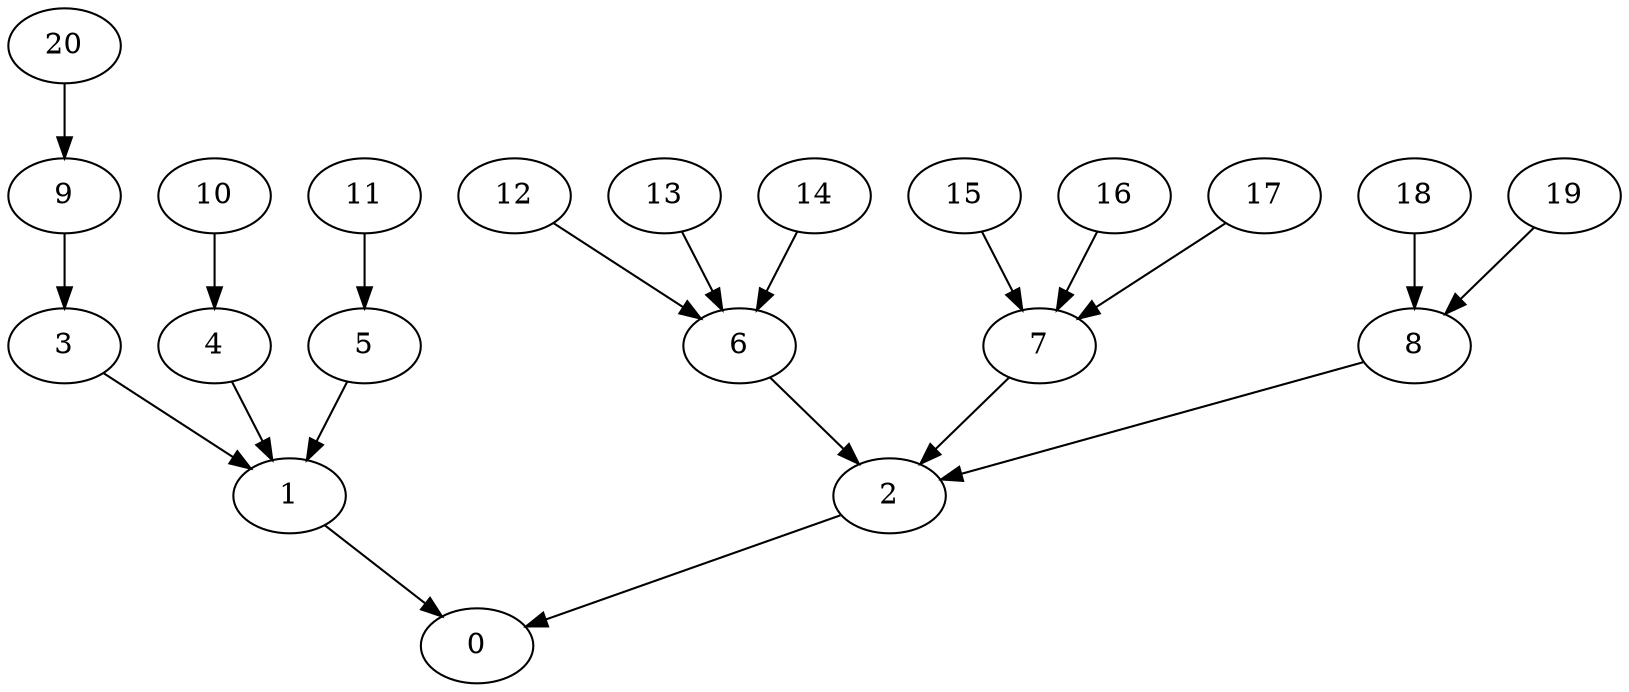 digraph "InTree-Unbalanced-MaxBf-3_Nodes_21_CCR_0.10_WeightType_Random_GB" {
	graph ["Duplicate states"=0,
		GraphType=InTree,
		"Max states in OPEN"=0,
		Modes="120000ms; topo-ordered tasks, ; Pruning: task equivalence, fixed order ready list, ; F-value: ; Optimisation: best schedule length (\
SL) optimisation on equal, ",
		NumberOfTasks=21,
		"Pruned using list schedule length"=1,
		"States removed from OPEN"=0,
		TargetSystem="Homogeneous-4",
		"Time to schedule (ms)"=102,
		"Total idle time"=0,
		"Total schedule length"=314,
		"Total sequential time"=879,
		"Total states created"=2
	];
	0	["Finish time"=314,
		Processor=0,
		"Start time"=254,
		Weight=60];
	1	["Finish time"=254,
		Processor=0,
		"Start time"=187,
		Weight=67];
	1 -> 0	[Weight=5];
	2	["Finish time"=224,
		Processor=1,
		"Start time"=194,
		Weight=30];
	2 -> 0	[Weight=3];
	3	["Finish time"=187,
		Processor=0,
		"Start time"=120,
		Weight=67];
	3 -> 1	[Weight=2];
	4	["Finish time"=156,
		Processor=2,
		"Start time"=134,
		Weight=22];
	4 -> 1	[Weight=8];
	5	["Finish time"=163,
		Processor=3,
		"Start time"=126,
		Weight=37];
	5 -> 1	[Weight=5];
	6	["Finish time"=119,
		Processor=1,
		"Start time"=97,
		Weight=22];
	6 -> 2	[Weight=8];
	7	["Finish time"=185,
		Processor=3,
		"Start time"=163,
		Weight=22];
	7 -> 2	[Weight=6];
	8	["Finish time"=194,
		Processor=1,
		"Start time"=119,
		Weight=75];
	8 -> 2	[Weight=2];
	9	["Finish time"=120,
		Processor=0,
		"Start time"=60,
		Weight=60];
	9 -> 3	[Weight=9];
	10	["Finish time"=134,
		Processor=2,
		"Start time"=59,
		Weight=75];
	10 -> 4	[Weight=2];
	11	["Finish time"=59,
		Processor=2,
		"Start time"=22,
		Weight=37];
	11 -> 5	[Weight=2];
	12	["Finish time"=97,
		Processor=1,
		"Start time"=52,
		Weight=45];
	12 -> 6	[Weight=3];
	13	["Finish time"=59,
		Processor=3,
		"Start time"=37,
		Weight=22];
	13 -> 6	[Weight=2];
	14	["Finish time"=37,
		Processor=3,
		"Start time"=15,
		Weight=22];
	14 -> 6	[Weight=2];
	15	["Finish time"=22,
		Processor=1,
		"Start time"=0,
		Weight=22];
	15 -> 7	[Weight=2];
	16	["Finish time"=52,
		Processor=1,
		"Start time"=22,
		Weight=30];
	16 -> 7	[Weight=7];
	17	["Finish time"=126,
		Processor=3,
		"Start time"=59,
		Weight=67];
	17 -> 7	[Weight=8];
	18	["Finish time"=15,
		Processor=3,
		"Start time"=0,
		Weight=15];
	18 -> 8	[Weight=5];
	19	["Finish time"=22,
		Processor=2,
		"Start time"=0,
		Weight=22];
	19 -> 8	[Weight=5];
	20	["Finish time"=60,
		Processor=0,
		"Start time"=0,
		Weight=60];
	20 -> 9	[Weight=2];
}
